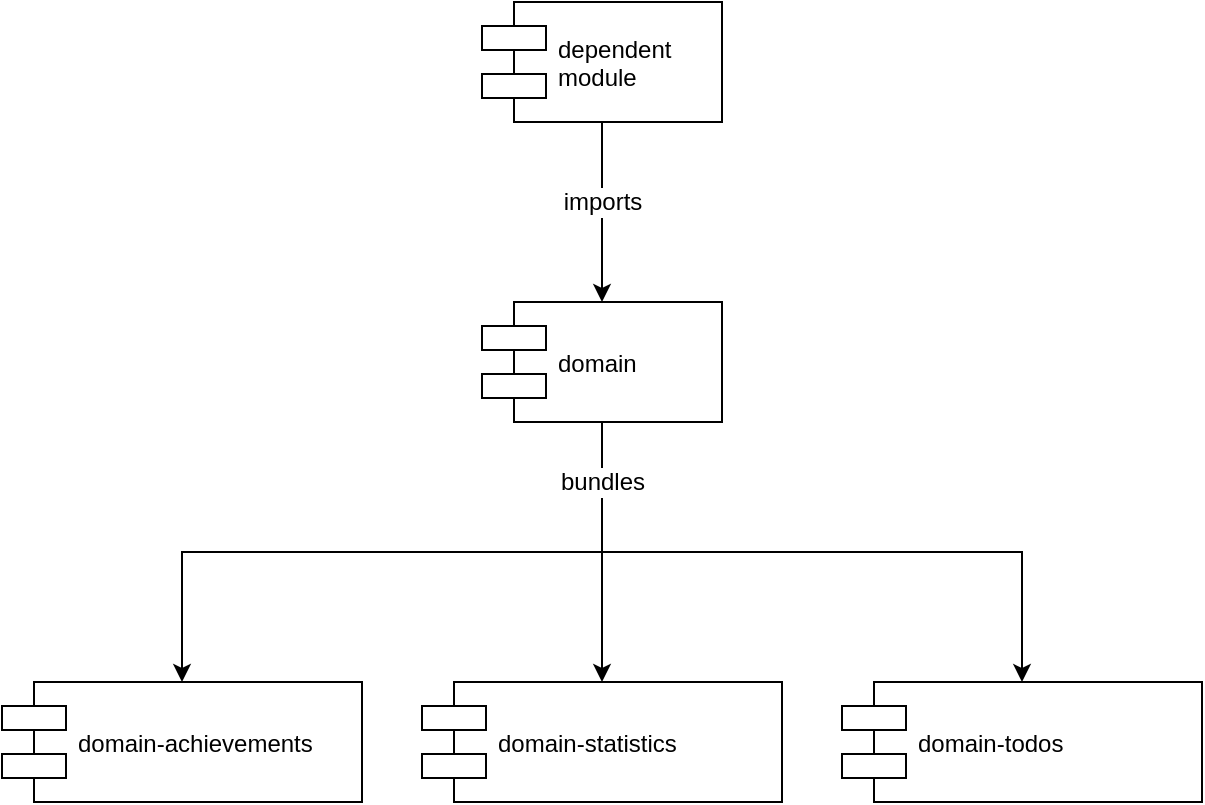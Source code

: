 <mxfile version="12.6.5" type="device"><diagram id="PZh3_4i47XJT3iYLHZVM" name="Page-1"><mxGraphModel dx="1422" dy="936" grid="1" gridSize="10" guides="1" tooltips="1" connect="1" arrows="1" fold="1" page="1" pageScale="1" pageWidth="850" pageHeight="1100" math="0" shadow="0"><root><mxCell id="0"/><mxCell id="1" parent="0"/><mxCell id="YTBnI0A8g-UDu88YQx-9-5" style="edgeStyle=orthogonalEdgeStyle;rounded=0;orthogonalLoop=1;jettySize=auto;html=1;exitX=0.5;exitY=1;exitDx=0;exitDy=0;entryX=0.5;entryY=0;entryDx=0;entryDy=0;" edge="1" parent="1" source="YTBnI0A8g-UDu88YQx-9-1" target="YTBnI0A8g-UDu88YQx-9-2"><mxGeometry relative="1" as="geometry"/></mxCell><mxCell id="YTBnI0A8g-UDu88YQx-9-6" style="edgeStyle=orthogonalEdgeStyle;rounded=0;orthogonalLoop=1;jettySize=auto;html=1;exitX=0.5;exitY=1;exitDx=0;exitDy=0;entryX=0.5;entryY=0;entryDx=0;entryDy=0;" edge="1" parent="1" source="YTBnI0A8g-UDu88YQx-9-1" target="YTBnI0A8g-UDu88YQx-9-3"><mxGeometry relative="1" as="geometry"/></mxCell><mxCell id="YTBnI0A8g-UDu88YQx-9-7" style="edgeStyle=orthogonalEdgeStyle;rounded=0;orthogonalLoop=1;jettySize=auto;html=1;exitX=0.5;exitY=1;exitDx=0;exitDy=0;" edge="1" parent="1" source="YTBnI0A8g-UDu88YQx-9-1" target="YTBnI0A8g-UDu88YQx-9-4"><mxGeometry relative="1" as="geometry"/></mxCell><mxCell id="YTBnI0A8g-UDu88YQx-9-8" value="bundles" style="text;html=1;align=center;verticalAlign=middle;resizable=0;points=[];labelBackgroundColor=#ffffff;" vertex="1" connectable="0" parent="YTBnI0A8g-UDu88YQx-9-7"><mxGeometry x="-0.741" y="1" relative="1" as="geometry"><mxPoint x="-1" y="-14" as="offset"/></mxGeometry></mxCell><mxCell id="YTBnI0A8g-UDu88YQx-9-1" value="domain" style="shape=component;align=left;spacingLeft=36;" vertex="1" parent="1"><mxGeometry x="365" y="180" width="120" height="60" as="geometry"/></mxCell><mxCell id="YTBnI0A8g-UDu88YQx-9-2" value="domain-achievements" style="shape=component;align=left;spacingLeft=36;" vertex="1" parent="1"><mxGeometry x="125" y="370" width="180" height="60" as="geometry"/></mxCell><mxCell id="YTBnI0A8g-UDu88YQx-9-3" value="domain-statistics" style="shape=component;align=left;spacingLeft=36;" vertex="1" parent="1"><mxGeometry x="335" y="370" width="180" height="60" as="geometry"/></mxCell><mxCell id="YTBnI0A8g-UDu88YQx-9-4" value="domain-todos" style="shape=component;align=left;spacingLeft=36;" vertex="1" parent="1"><mxGeometry x="545" y="370" width="180" height="60" as="geometry"/></mxCell><mxCell id="YTBnI0A8g-UDu88YQx-9-10" style="edgeStyle=orthogonalEdgeStyle;rounded=0;orthogonalLoop=1;jettySize=auto;html=1;exitX=0.5;exitY=1;exitDx=0;exitDy=0;entryX=0.5;entryY=0;entryDx=0;entryDy=0;" edge="1" parent="1" source="YTBnI0A8g-UDu88YQx-9-9" target="YTBnI0A8g-UDu88YQx-9-1"><mxGeometry relative="1" as="geometry"/></mxCell><mxCell id="YTBnI0A8g-UDu88YQx-9-11" value="imports" style="text;html=1;align=center;verticalAlign=middle;resizable=0;points=[];labelBackgroundColor=#ffffff;" vertex="1" connectable="0" parent="YTBnI0A8g-UDu88YQx-9-10"><mxGeometry x="-0.244" y="-1" relative="1" as="geometry"><mxPoint x="1" y="6" as="offset"/></mxGeometry></mxCell><mxCell id="YTBnI0A8g-UDu88YQx-9-9" value="dependent&#10;module" style="shape=component;align=left;spacingLeft=36;" vertex="1" parent="1"><mxGeometry x="365" y="30" width="120" height="60" as="geometry"/></mxCell></root></mxGraphModel></diagram></mxfile>